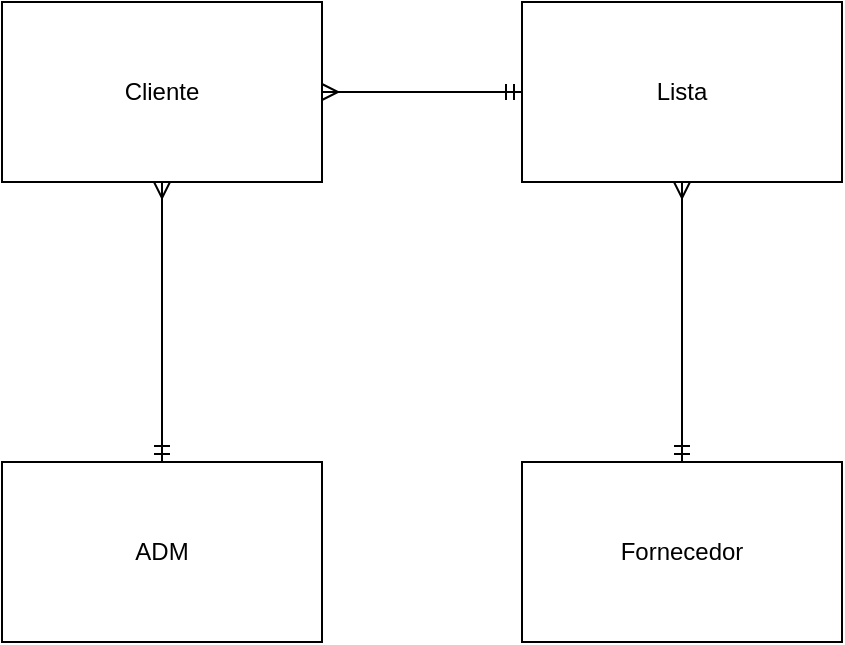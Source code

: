 <mxfile version="24.7.16">
  <diagram name="Página-1" id="sg6oOaK24rhWpSF96cKm">
    <mxGraphModel dx="696" dy="395" grid="1" gridSize="10" guides="1" tooltips="1" connect="1" arrows="1" fold="1" page="1" pageScale="1" pageWidth="827" pageHeight="1169" math="0" shadow="0">
      <root>
        <mxCell id="0" />
        <mxCell id="1" parent="0" />
        <mxCell id="tDGWchpxEec9PxwqLPdq-4" value="" style="edgeStyle=orthogonalEdgeStyle;rounded=0;orthogonalLoop=1;jettySize=auto;html=1;endArrow=ERmandOne;endFill=0;startArrow=ERmany;startFill=0;" edge="1" parent="1" source="tDGWchpxEec9PxwqLPdq-1" target="tDGWchpxEec9PxwqLPdq-2">
          <mxGeometry relative="1" as="geometry" />
        </mxCell>
        <mxCell id="tDGWchpxEec9PxwqLPdq-1" value="Cliente" style="rounded=0;whiteSpace=wrap;html=1;" vertex="1" parent="1">
          <mxGeometry x="180" y="120" width="160" height="90" as="geometry" />
        </mxCell>
        <mxCell id="tDGWchpxEec9PxwqLPdq-2" value="Lista" style="rounded=0;whiteSpace=wrap;html=1;" vertex="1" parent="1">
          <mxGeometry x="440" y="120" width="160" height="90" as="geometry" />
        </mxCell>
        <mxCell id="tDGWchpxEec9PxwqLPdq-7" style="edgeStyle=orthogonalEdgeStyle;rounded=0;orthogonalLoop=1;jettySize=auto;html=1;exitX=0.5;exitY=0;exitDx=0;exitDy=0;entryX=0.5;entryY=1;entryDx=0;entryDy=0;startArrow=ERmandOne;startFill=0;endArrow=ERmany;endFill=0;" edge="1" parent="1" source="tDGWchpxEec9PxwqLPdq-6" target="tDGWchpxEec9PxwqLPdq-1">
          <mxGeometry relative="1" as="geometry">
            <Array as="points" />
          </mxGeometry>
        </mxCell>
        <mxCell id="tDGWchpxEec9PxwqLPdq-6" value="ADM" style="rounded=0;whiteSpace=wrap;html=1;" vertex="1" parent="1">
          <mxGeometry x="180" y="350" width="160" height="90" as="geometry" />
        </mxCell>
        <mxCell id="tDGWchpxEec9PxwqLPdq-9" style="edgeStyle=orthogonalEdgeStyle;rounded=0;orthogonalLoop=1;jettySize=auto;html=1;exitX=0.5;exitY=0;exitDx=0;exitDy=0;entryX=0.5;entryY=1;entryDx=0;entryDy=0;startArrow=ERmandOne;startFill=0;endArrow=ERmany;endFill=0;" edge="1" parent="1" source="tDGWchpxEec9PxwqLPdq-8" target="tDGWchpxEec9PxwqLPdq-2">
          <mxGeometry relative="1" as="geometry" />
        </mxCell>
        <mxCell id="tDGWchpxEec9PxwqLPdq-8" value="Fornecedor" style="rounded=0;whiteSpace=wrap;html=1;" vertex="1" parent="1">
          <mxGeometry x="440" y="350" width="160" height="90" as="geometry" />
        </mxCell>
      </root>
    </mxGraphModel>
  </diagram>
</mxfile>
